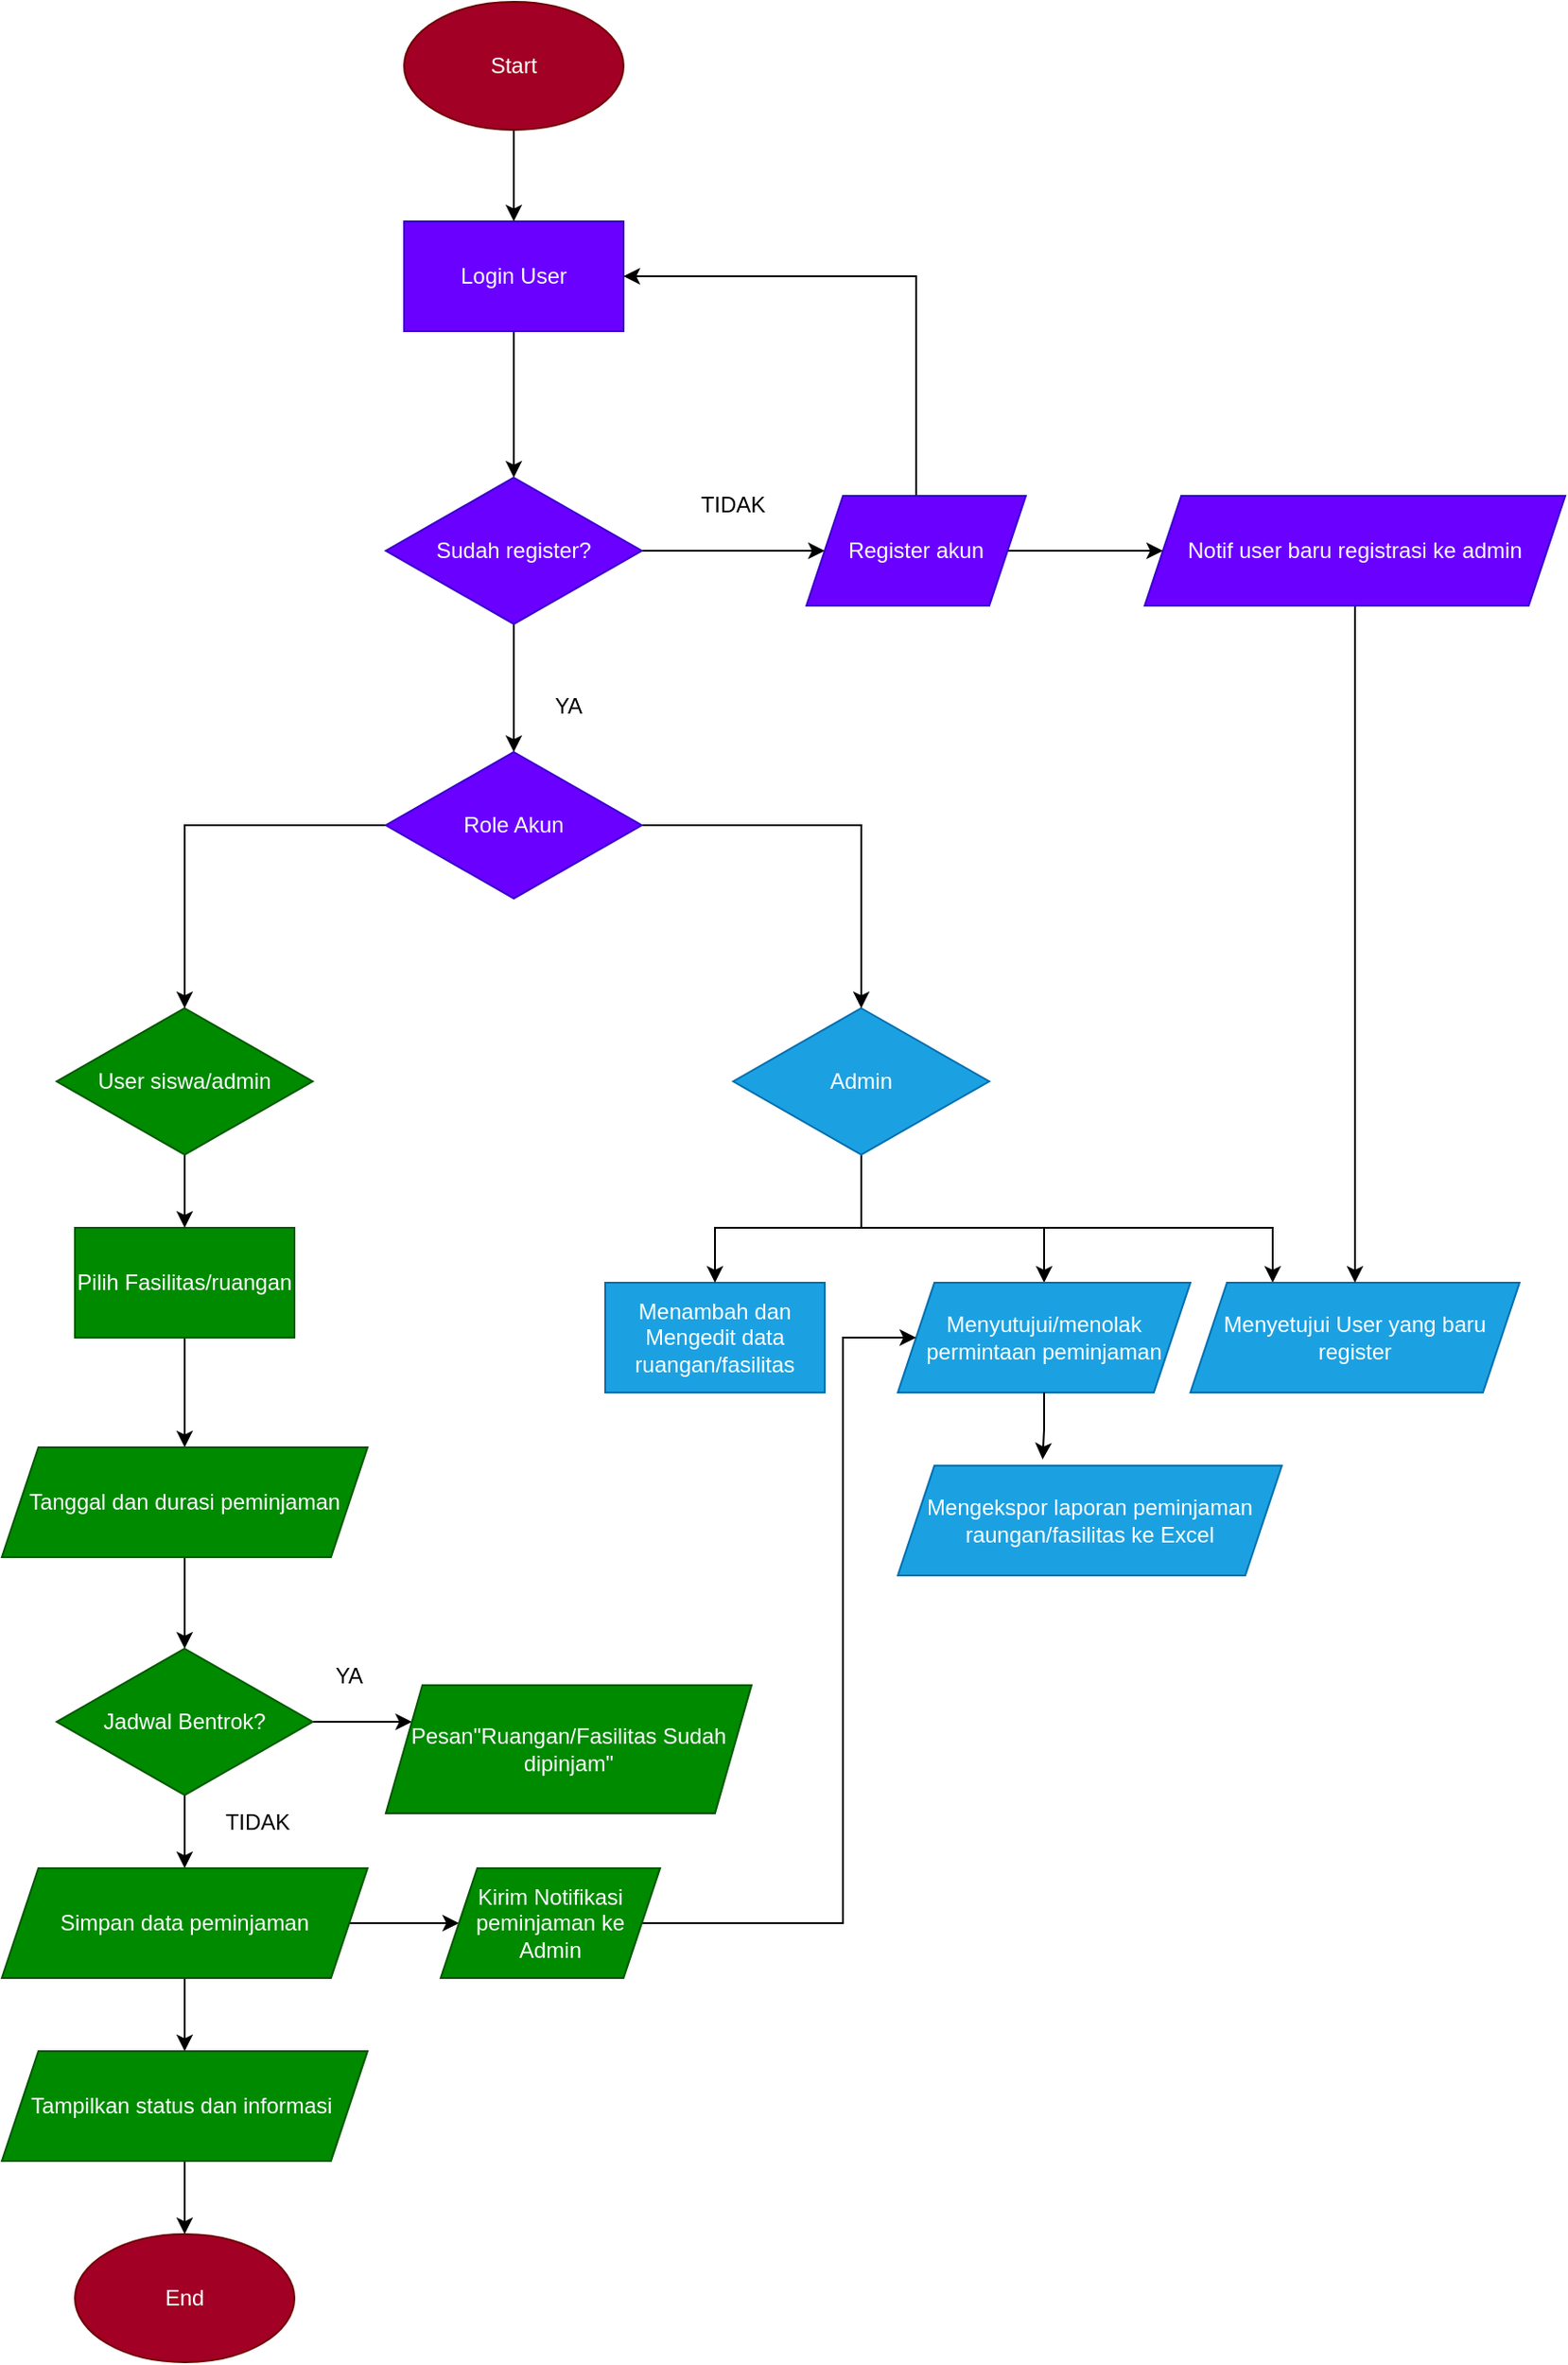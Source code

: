 <mxfile version="28.0.9">
  <diagram name="Page-1" id="KP9Qe9BMzsrLLqF6L83L">
    <mxGraphModel dx="1554" dy="990" grid="1" gridSize="10" guides="1" tooltips="1" connect="1" arrows="1" fold="1" page="1" pageScale="1" pageWidth="980" pageHeight="1390" math="0" shadow="0">
      <root>
        <mxCell id="0" />
        <mxCell id="1" parent="0" />
        <mxCell id="Diq7oiF1Nd6ygqzrRGmf-2" value="" style="edgeStyle=orthogonalEdgeStyle;rounded=0;orthogonalLoop=1;jettySize=auto;html=1;" edge="1" parent="1" source="NbrS7Sn8ZoOvZ7-YIea--4">
          <mxGeometry relative="1" as="geometry">
            <mxPoint x="400" y="270" as="targetPoint" />
          </mxGeometry>
        </mxCell>
        <mxCell id="NbrS7Sn8ZoOvZ7-YIea--4" value="Login User" style="rounded=0;whiteSpace=wrap;html=1;fillColor=#6a00ff;fontColor=#ffffff;strokeColor=#3700CC;" parent="1" vertex="1">
          <mxGeometry x="340" y="130" width="120" height="60" as="geometry" />
        </mxCell>
        <mxCell id="NbrS7Sn8ZoOvZ7-YIea--9" style="edgeStyle=orthogonalEdgeStyle;rounded=0;orthogonalLoop=1;jettySize=auto;html=1;entryX=0.5;entryY=0;entryDx=0;entryDy=0;" parent="1" source="NbrS7Sn8ZoOvZ7-YIea--6" target="NbrS7Sn8ZoOvZ7-YIea--8" edge="1">
          <mxGeometry relative="1" as="geometry" />
        </mxCell>
        <mxCell id="NbrS7Sn8ZoOvZ7-YIea--6" value="Pilih Fasilitas/ruangan" style="rounded=0;whiteSpace=wrap;html=1;fillColor=#008a00;fontColor=#ffffff;strokeColor=#005700;" parent="1" vertex="1">
          <mxGeometry x="160" y="680" width="120" height="60" as="geometry" />
        </mxCell>
        <mxCell id="NbrS7Sn8ZoOvZ7-YIea--12" style="edgeStyle=orthogonalEdgeStyle;rounded=0;orthogonalLoop=1;jettySize=auto;html=1;entryX=0.5;entryY=0;entryDx=0;entryDy=0;" parent="1" source="NbrS7Sn8ZoOvZ7-YIea--8" target="NbrS7Sn8ZoOvZ7-YIea--11" edge="1">
          <mxGeometry relative="1" as="geometry" />
        </mxCell>
        <mxCell id="NbrS7Sn8ZoOvZ7-YIea--8" value="Tanggal dan durasi peminjaman" style="shape=parallelogram;perimeter=parallelogramPerimeter;whiteSpace=wrap;html=1;fixedSize=1;fillColor=#008a00;fontColor=#ffffff;strokeColor=#005700;" parent="1" vertex="1">
          <mxGeometry x="120" y="800" width="200" height="60" as="geometry" />
        </mxCell>
        <mxCell id="NbrS7Sn8ZoOvZ7-YIea--17" style="edgeStyle=orthogonalEdgeStyle;rounded=0;orthogonalLoop=1;jettySize=auto;html=1;entryX=0.5;entryY=0;entryDx=0;entryDy=0;" parent="1" source="NbrS7Sn8ZoOvZ7-YIea--11" target="NbrS7Sn8ZoOvZ7-YIea--13" edge="1">
          <mxGeometry relative="1" as="geometry" />
        </mxCell>
        <mxCell id="8atDLE1XosHiAnJ7Ns8l-6" style="edgeStyle=orthogonalEdgeStyle;rounded=0;orthogonalLoop=1;jettySize=auto;html=1;entryX=0;entryY=0.25;entryDx=0;entryDy=0;" parent="1" source="NbrS7Sn8ZoOvZ7-YIea--11" target="NbrS7Sn8ZoOvZ7-YIea--14" edge="1">
          <mxGeometry relative="1" as="geometry" />
        </mxCell>
        <mxCell id="NbrS7Sn8ZoOvZ7-YIea--11" value="Jadwal Bentrok?" style="rhombus;whiteSpace=wrap;html=1;fillColor=#008a00;fontColor=#ffffff;strokeColor=#005700;" parent="1" vertex="1">
          <mxGeometry x="150" y="910" width="140" height="80" as="geometry" />
        </mxCell>
        <mxCell id="NbrS7Sn8ZoOvZ7-YIea--18" style="edgeStyle=orthogonalEdgeStyle;rounded=0;orthogonalLoop=1;jettySize=auto;html=1;entryX=0.5;entryY=0;entryDx=0;entryDy=0;" parent="1" source="NbrS7Sn8ZoOvZ7-YIea--13" target="NbrS7Sn8ZoOvZ7-YIea--15" edge="1">
          <mxGeometry relative="1" as="geometry" />
        </mxCell>
        <mxCell id="Diq7oiF1Nd6ygqzrRGmf-19" value="" style="edgeStyle=orthogonalEdgeStyle;rounded=0;orthogonalLoop=1;jettySize=auto;html=1;" edge="1" parent="1" source="NbrS7Sn8ZoOvZ7-YIea--13" target="Diq7oiF1Nd6ygqzrRGmf-18">
          <mxGeometry relative="1" as="geometry" />
        </mxCell>
        <mxCell id="NbrS7Sn8ZoOvZ7-YIea--13" value="Simpan data peminjaman" style="shape=parallelogram;perimeter=parallelogramPerimeter;whiteSpace=wrap;html=1;fixedSize=1;fillColor=#008a00;fontColor=#ffffff;strokeColor=#005700;" parent="1" vertex="1">
          <mxGeometry x="120" y="1030" width="200" height="60" as="geometry" />
        </mxCell>
        <mxCell id="NbrS7Sn8ZoOvZ7-YIea--14" value="Pesan&quot;Ruangan/Fasilitas Sudah dipinjam&quot;" style="shape=parallelogram;perimeter=parallelogramPerimeter;whiteSpace=wrap;html=1;fixedSize=1;size=20;fillColor=#008a00;fontColor=#ffffff;strokeColor=#005700;" parent="1" vertex="1">
          <mxGeometry x="330" y="930" width="200" height="70" as="geometry" />
        </mxCell>
        <mxCell id="Qw89WVwcqDJ83DkoBNaA-4" value="" style="edgeStyle=orthogonalEdgeStyle;rounded=0;orthogonalLoop=1;jettySize=auto;html=1;" parent="1" source="NbrS7Sn8ZoOvZ7-YIea--15" edge="1">
          <mxGeometry relative="1" as="geometry">
            <mxPoint x="220" y="1230" as="targetPoint" />
          </mxGeometry>
        </mxCell>
        <mxCell id="NbrS7Sn8ZoOvZ7-YIea--15" value="Tampilkan status dan informasi&amp;nbsp;" style="shape=parallelogram;perimeter=parallelogramPerimeter;whiteSpace=wrap;html=1;fixedSize=1;fillColor=#008a00;fontColor=#ffffff;strokeColor=#005700;" parent="1" vertex="1">
          <mxGeometry x="120" y="1130" width="200" height="60" as="geometry" />
        </mxCell>
        <mxCell id="NbrS7Sn8ZoOvZ7-YIea--21" value="YA" style="text;html=1;align=center;verticalAlign=middle;whiteSpace=wrap;rounded=0;" parent="1" vertex="1">
          <mxGeometry x="280" y="910" width="60" height="30" as="geometry" />
        </mxCell>
        <mxCell id="NbrS7Sn8ZoOvZ7-YIea--22" value="TIDAK" style="text;html=1;align=center;verticalAlign=middle;whiteSpace=wrap;rounded=0;" parent="1" vertex="1">
          <mxGeometry x="230" y="990" width="60" height="30" as="geometry" />
        </mxCell>
        <mxCell id="8atDLE1XosHiAnJ7Ns8l-20" value="Menambah dan Mengedit data ruangan/fasilitas" style="rounded=0;whiteSpace=wrap;html=1;fillColor=#1ba1e2;fontColor=#ffffff;strokeColor=#006EAF;" parent="1" vertex="1">
          <mxGeometry x="450" y="710" width="120" height="60" as="geometry" />
        </mxCell>
        <mxCell id="8atDLE1XosHiAnJ7Ns8l-30" value="" style="edgeStyle=orthogonalEdgeStyle;rounded=0;orthogonalLoop=1;jettySize=auto;html=1;" parent="1" source="8atDLE1XosHiAnJ7Ns8l-25" target="8atDLE1XosHiAnJ7Ns8l-20" edge="1">
          <mxGeometry relative="1" as="geometry">
            <Array as="points">
              <mxPoint x="590" y="680" />
              <mxPoint x="510" y="680" />
            </Array>
          </mxGeometry>
        </mxCell>
        <mxCell id="Diq7oiF1Nd6ygqzrRGmf-14" value="" style="edgeStyle=orthogonalEdgeStyle;rounded=0;orthogonalLoop=1;jettySize=auto;html=1;" edge="1" parent="1" source="8atDLE1XosHiAnJ7Ns8l-25" target="Diq7oiF1Nd6ygqzrRGmf-13">
          <mxGeometry relative="1" as="geometry">
            <Array as="points">
              <mxPoint x="590" y="680" />
              <mxPoint x="690" y="680" />
            </Array>
          </mxGeometry>
        </mxCell>
        <mxCell id="Diq7oiF1Nd6ygqzrRGmf-31" style="edgeStyle=orthogonalEdgeStyle;rounded=0;orthogonalLoop=1;jettySize=auto;html=1;entryX=0.25;entryY=0;entryDx=0;entryDy=0;" edge="1" parent="1" source="8atDLE1XosHiAnJ7Ns8l-25" target="Diq7oiF1Nd6ygqzrRGmf-24">
          <mxGeometry relative="1" as="geometry">
            <Array as="points">
              <mxPoint x="590" y="680" />
              <mxPoint x="815" y="680" />
            </Array>
          </mxGeometry>
        </mxCell>
        <mxCell id="8atDLE1XosHiAnJ7Ns8l-25" value="Admin" style="rhombus;whiteSpace=wrap;html=1;fillColor=#1ba1e2;fontColor=#ffffff;strokeColor=#006EAF;" parent="1" vertex="1">
          <mxGeometry x="520" y="560" width="140" height="80" as="geometry" />
        </mxCell>
        <mxCell id="8atDLE1XosHiAnJ7Ns8l-27" value="" style="endArrow=classic;html=1;rounded=0;entryX=0.5;entryY=0;entryDx=0;entryDy=0;exitX=0.5;exitY=1;exitDx=0;exitDy=0;" parent="1" target="8atDLE1XosHiAnJ7Ns8l-26" edge="1">
          <mxGeometry width="50" height="50" relative="1" as="geometry">
            <mxPoint x="215" y="615" as="sourcePoint" />
            <mxPoint x="210" y="660" as="targetPoint" />
          </mxGeometry>
        </mxCell>
        <mxCell id="8atDLE1XosHiAnJ7Ns8l-28" style="edgeStyle=orthogonalEdgeStyle;rounded=0;orthogonalLoop=1;jettySize=auto;html=1;entryX=0.5;entryY=0;entryDx=0;entryDy=0;" parent="1" source="8atDLE1XosHiAnJ7Ns8l-26" target="NbrS7Sn8ZoOvZ7-YIea--6" edge="1">
          <mxGeometry relative="1" as="geometry" />
        </mxCell>
        <mxCell id="8atDLE1XosHiAnJ7Ns8l-26" value="User siswa/admin" style="rhombus;whiteSpace=wrap;html=1;fillColor=#008a00;fontColor=#ffffff;strokeColor=#005700;" parent="1" vertex="1">
          <mxGeometry x="150" y="560" width="140" height="80" as="geometry" />
        </mxCell>
        <mxCell id="8atDLE1XosHiAnJ7Ns8l-32" value="Mengekspor laporan peminjaman raungan/fasilitas ke Excel" style="shape=parallelogram;perimeter=parallelogramPerimeter;whiteSpace=wrap;html=1;fixedSize=1;fillColor=#1ba1e2;fontColor=#ffffff;strokeColor=#006EAF;" parent="1" vertex="1">
          <mxGeometry x="610" y="810" width="210" height="60" as="geometry" />
        </mxCell>
        <mxCell id="Qw89WVwcqDJ83DkoBNaA-5" value="" style="edgeStyle=orthogonalEdgeStyle;rounded=0;orthogonalLoop=1;jettySize=auto;html=1;" parent="1" source="Qw89WVwcqDJ83DkoBNaA-1" target="NbrS7Sn8ZoOvZ7-YIea--4" edge="1">
          <mxGeometry relative="1" as="geometry" />
        </mxCell>
        <mxCell id="Qw89WVwcqDJ83DkoBNaA-1" value="Start" style="ellipse;whiteSpace=wrap;html=1;fillColor=#a20025;fontColor=#ffffff;strokeColor=#6F0000;" parent="1" vertex="1">
          <mxGeometry x="340" y="10" width="120" height="70" as="geometry" />
        </mxCell>
        <mxCell id="Qw89WVwcqDJ83DkoBNaA-2" value="End" style="ellipse;whiteSpace=wrap;html=1;fillColor=#a20025;fontColor=#ffffff;strokeColor=#6F0000;" parent="1" vertex="1">
          <mxGeometry x="160" y="1230" width="120" height="70" as="geometry" />
        </mxCell>
        <mxCell id="Diq7oiF1Nd6ygqzrRGmf-5" value="" style="edgeStyle=orthogonalEdgeStyle;rounded=0;orthogonalLoop=1;jettySize=auto;html=1;" edge="1" parent="1" source="Diq7oiF1Nd6ygqzrRGmf-3" target="Diq7oiF1Nd6ygqzrRGmf-4">
          <mxGeometry relative="1" as="geometry" />
        </mxCell>
        <mxCell id="Diq7oiF1Nd6ygqzrRGmf-7" value="" style="edgeStyle=orthogonalEdgeStyle;rounded=0;orthogonalLoop=1;jettySize=auto;html=1;" edge="1" parent="1" source="Diq7oiF1Nd6ygqzrRGmf-3" target="Diq7oiF1Nd6ygqzrRGmf-6">
          <mxGeometry relative="1" as="geometry" />
        </mxCell>
        <mxCell id="Diq7oiF1Nd6ygqzrRGmf-3" value="Sudah register?" style="rhombus;whiteSpace=wrap;html=1;fillColor=#6a00ff;fontColor=#ffffff;strokeColor=#3700CC;" vertex="1" parent="1">
          <mxGeometry x="330" y="270" width="140" height="80" as="geometry" />
        </mxCell>
        <mxCell id="Diq7oiF1Nd6ygqzrRGmf-12" style="edgeStyle=orthogonalEdgeStyle;rounded=0;orthogonalLoop=1;jettySize=auto;html=1;entryX=1;entryY=0.5;entryDx=0;entryDy=0;" edge="1" parent="1" source="Diq7oiF1Nd6ygqzrRGmf-4" target="NbrS7Sn8ZoOvZ7-YIea--4">
          <mxGeometry relative="1" as="geometry">
            <Array as="points">
              <mxPoint x="620" y="160" />
            </Array>
          </mxGeometry>
        </mxCell>
        <mxCell id="Diq7oiF1Nd6ygqzrRGmf-27" value="" style="edgeStyle=orthogonalEdgeStyle;rounded=0;orthogonalLoop=1;jettySize=auto;html=1;" edge="1" parent="1" source="Diq7oiF1Nd6ygqzrRGmf-4" target="Diq7oiF1Nd6ygqzrRGmf-26">
          <mxGeometry relative="1" as="geometry" />
        </mxCell>
        <mxCell id="Diq7oiF1Nd6ygqzrRGmf-4" value="Register akun" style="shape=parallelogram;perimeter=parallelogramPerimeter;whiteSpace=wrap;html=1;fixedSize=1;fillColor=#6a00ff;strokeColor=#3700CC;fontColor=#ffffff;" vertex="1" parent="1">
          <mxGeometry x="560" y="280" width="120" height="60" as="geometry" />
        </mxCell>
        <mxCell id="Diq7oiF1Nd6ygqzrRGmf-16" style="edgeStyle=orthogonalEdgeStyle;rounded=0;orthogonalLoop=1;jettySize=auto;html=1;entryX=0.5;entryY=0;entryDx=0;entryDy=0;" edge="1" parent="1" source="Diq7oiF1Nd6ygqzrRGmf-6" target="8atDLE1XosHiAnJ7Ns8l-26">
          <mxGeometry relative="1" as="geometry" />
        </mxCell>
        <mxCell id="Diq7oiF1Nd6ygqzrRGmf-17" style="edgeStyle=orthogonalEdgeStyle;rounded=0;orthogonalLoop=1;jettySize=auto;html=1;entryX=0.5;entryY=0;entryDx=0;entryDy=0;" edge="1" parent="1" source="Diq7oiF1Nd6ygqzrRGmf-6" target="8atDLE1XosHiAnJ7Ns8l-25">
          <mxGeometry relative="1" as="geometry" />
        </mxCell>
        <mxCell id="Diq7oiF1Nd6ygqzrRGmf-6" value="Role Akun" style="rhombus;whiteSpace=wrap;html=1;fillColor=#6a00ff;fontColor=#ffffff;strokeColor=#3700CC;" vertex="1" parent="1">
          <mxGeometry x="330" y="420" width="140" height="80" as="geometry" />
        </mxCell>
        <mxCell id="Diq7oiF1Nd6ygqzrRGmf-8" value="YA" style="text;html=1;align=center;verticalAlign=middle;whiteSpace=wrap;rounded=0;" vertex="1" parent="1">
          <mxGeometry x="400" y="380" width="60" height="30" as="geometry" />
        </mxCell>
        <mxCell id="Diq7oiF1Nd6ygqzrRGmf-9" value="TIDAK" style="text;html=1;align=center;verticalAlign=middle;whiteSpace=wrap;rounded=0;" vertex="1" parent="1">
          <mxGeometry x="490" y="270" width="60" height="30" as="geometry" />
        </mxCell>
        <mxCell id="Diq7oiF1Nd6ygqzrRGmf-13" value="Menyutujui/menolak&lt;div&gt;permintaan peminjaman&lt;/div&gt;" style="shape=parallelogram;perimeter=parallelogramPerimeter;whiteSpace=wrap;html=1;fixedSize=1;fillColor=#1ba1e2;strokeColor=#006EAF;fontColor=#ffffff;" vertex="1" parent="1">
          <mxGeometry x="610" y="710" width="160" height="60" as="geometry" />
        </mxCell>
        <mxCell id="Diq7oiF1Nd6ygqzrRGmf-23" style="edgeStyle=orthogonalEdgeStyle;rounded=0;orthogonalLoop=1;jettySize=auto;html=1;entryX=0;entryY=0.5;entryDx=0;entryDy=0;" edge="1" parent="1" source="Diq7oiF1Nd6ygqzrRGmf-18" target="Diq7oiF1Nd6ygqzrRGmf-13">
          <mxGeometry relative="1" as="geometry">
            <Array as="points">
              <mxPoint x="580" y="1060" />
              <mxPoint x="580" y="740" />
            </Array>
          </mxGeometry>
        </mxCell>
        <mxCell id="Diq7oiF1Nd6ygqzrRGmf-18" value="Kirim Notifikasi peminjaman ke Admin" style="shape=parallelogram;perimeter=parallelogramPerimeter;whiteSpace=wrap;html=1;fixedSize=1;fillColor=#008a00;strokeColor=#005700;fontColor=#ffffff;" vertex="1" parent="1">
          <mxGeometry x="360" y="1030" width="120" height="60" as="geometry" />
        </mxCell>
        <mxCell id="Diq7oiF1Nd6ygqzrRGmf-22" style="edgeStyle=orthogonalEdgeStyle;rounded=0;orthogonalLoop=1;jettySize=auto;html=1;entryX=0.377;entryY=-0.057;entryDx=0;entryDy=0;entryPerimeter=0;" edge="1" parent="1" source="Diq7oiF1Nd6ygqzrRGmf-13" target="8atDLE1XosHiAnJ7Ns8l-32">
          <mxGeometry relative="1" as="geometry" />
        </mxCell>
        <mxCell id="Diq7oiF1Nd6ygqzrRGmf-24" value="Menyetujui User yang baru register" style="shape=parallelogram;perimeter=parallelogramPerimeter;whiteSpace=wrap;html=1;fixedSize=1;fillColor=#1ba1e2;strokeColor=#006EAF;fontColor=#ffffff;" vertex="1" parent="1">
          <mxGeometry x="770" y="710" width="180" height="60" as="geometry" />
        </mxCell>
        <mxCell id="Diq7oiF1Nd6ygqzrRGmf-29" style="edgeStyle=orthogonalEdgeStyle;rounded=0;orthogonalLoop=1;jettySize=auto;html=1;entryX=0.5;entryY=0;entryDx=0;entryDy=0;" edge="1" parent="1" source="Diq7oiF1Nd6ygqzrRGmf-26" target="Diq7oiF1Nd6ygqzrRGmf-24">
          <mxGeometry relative="1" as="geometry" />
        </mxCell>
        <mxCell id="Diq7oiF1Nd6ygqzrRGmf-26" value="Notif user baru registrasi ke admin" style="shape=parallelogram;perimeter=parallelogramPerimeter;whiteSpace=wrap;html=1;fixedSize=1;fillColor=#6a00ff;strokeColor=#3700CC;fontColor=#ffffff;" vertex="1" parent="1">
          <mxGeometry x="745" y="280" width="230" height="60" as="geometry" />
        </mxCell>
      </root>
    </mxGraphModel>
  </diagram>
</mxfile>
